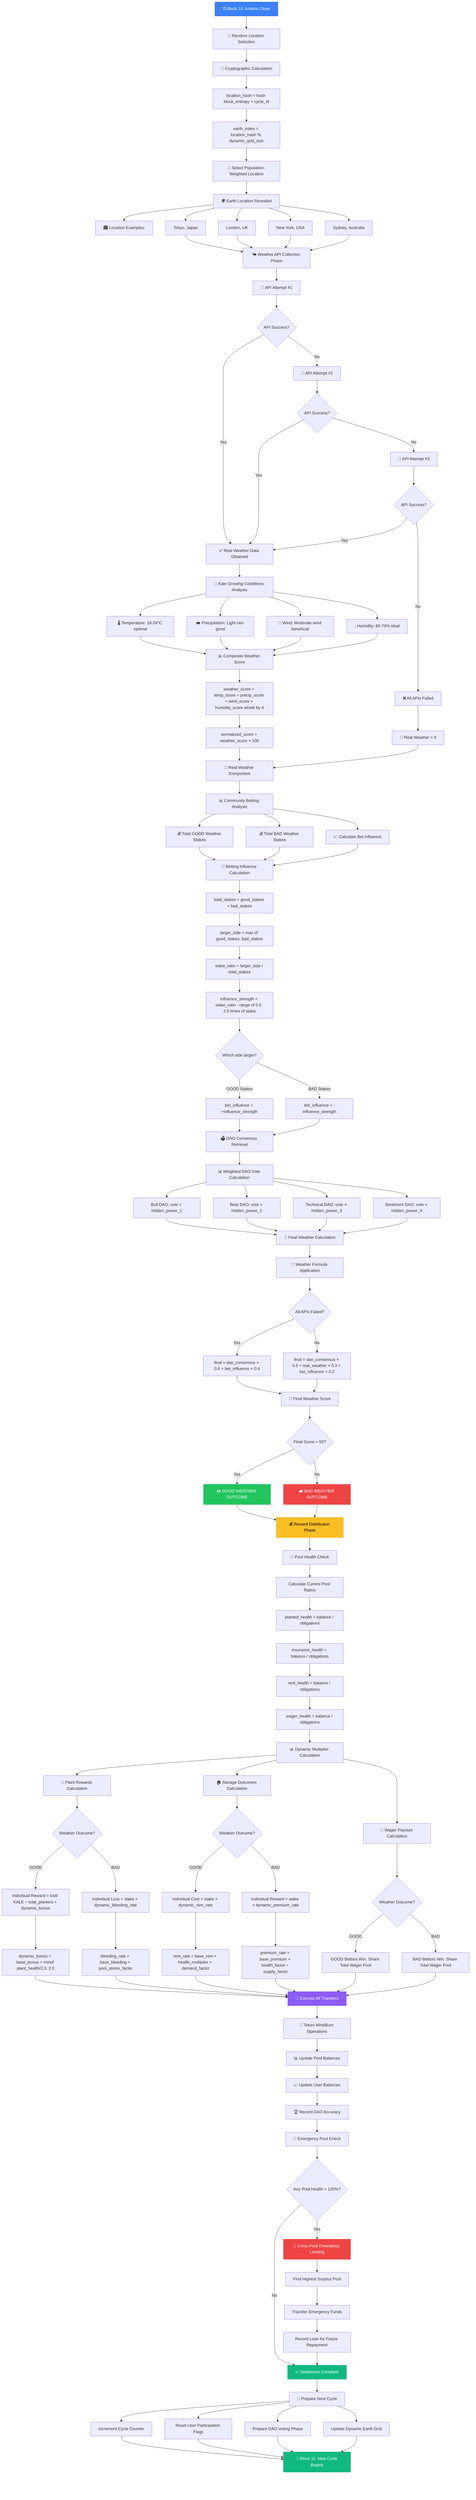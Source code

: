 flowchart TD
    A[⏰ Block 10: Actions Close] --> B[🎲 Random Location Selection]
    
    B --> C[📐 Cryptographic Calculation]
    C --> C1[location_hash = hash block_entropy + cycle_id]
    C1 --> C2[earth_index = location_hash % dynamic_grid_size]
    C2 --> C3[📍 Select Population-Weighted Location]
    
    C3 --> D[🌍 Earth Location Revealed]
    D --> D1[🏙️ Location Examples:]
    D --> D1A[Tokyo, Japan]
    D --> D1B[London, UK]
    D --> D1C[New York, USA]
    D --> D1D[Sydney, Australia]
    
    D1A --> E[🌤️ Weather API Collection Phase]
    D1B --> E
    D1C --> E
    D1D --> E
    
    E --> F[📡 API Attempt #1]
    F --> G{API Success?}
    G -->|Yes| H[✅ Real Weather Data Obtained]
    G -->|No| I[📡 API Attempt #2]
    
    I --> J{API Success?}
    J -->|Yes| H
    J -->|No| K[📡 API Attempt #3]
    
    K --> L{API Success?}
    L -->|Yes| H
    L -->|No| M[❌ All APIs Failed]
    
    H --> N[🌿 Kale Growing Conditions Analysis]
    N --> N1[🌡️ Temperature: 18-24°C optimal]
    N --> N2[🌧️ Precipitation: Light rain good]
    N --> N3[💨 Wind: Moderate wind beneficial]
    N --> N4[💧 Humidity: 60-70% ideal]
    
    N1 --> O[📊 Composite Weather Score]
    N2 --> O
    N3 --> O
    N4 --> O
    
    O --> O1[weather_score = temp_score + precip_score + wind_score + humidity_score whole by 4]
    O1 --> O2[normalized_score = weather_score × 100]
    O2 --> P[🎯 Real Weather Component]
    
    M --> M1[🚫 Real Weather = 0]
    M1 --> P
    
    P --> Q[📊 Community Betting Analysis]
    Q --> Q1[💰 Total GOOD Weather Stakes]
    Q --> Q2[💰 Total BAD Weather Stakes]
    Q --> Q3[📈 Calculate Bet Influence]
    
    Q1 --> R[🧮 Betting Influence Calculation]
    Q2 --> R
    Q3 --> R
    
    R --> R1[total_stakes = good_stakes + bad_stakes]
    R1 --> R2[larger_side = max of good_stakes, bad_stakes ]
    R2 --> R3[stake_ratio = larger_side / total_stakes]
    R3 --> R4[influence_strength = stake_ratio - range of 0.5  2.0 times of stake]
    R4 --> R5{Which side larger?}
    
    R5 -->|GOOD Stakes| R6[bet_influence = +influence_strength]
    R5 -->|BAD Stakes| R7[bet_influence = -influence_strength]
    
    R6 --> S[🗳️ DAO Consensus Retrieval]
    R7 --> S
    
    S --> S1[📊 Weighted DAO Vote Calculation]
    S1 --> S1A[Bull DAO: vote × hidden_power_1]
    S1 --> S1B[Bear DAO: vote × hidden_power_2]  
    S1 --> S1C[Technical DAO: vote × hidden_power_3]
    S1 --> S1D[Sentiment DAO: vote × hidden_power_4]
    
    S1A --> T[🧮 Final Weather Calculation]
    S1B --> T
    S1C --> T
    S1D --> T
    
    T --> T1[📝 Weather Formula Application]
    T1 --> T2{All APIs Failed?}
    T2 -->|Yes| T3[final = dao_consensus × 0.6 + bet_influence × 0.4]
    T2 -->|No| T4[final = dao_consensus × 0.5 + real_weather × 0.3 + bet_influence × 0.2]
    
    T3 --> U[🎯 Final Weather Score]
    T4 --> U
    
    U --> V{Final Score > 50?}
    V -->|Yes| W[🌞 GOOD WEATHER OUTCOME]
    V -->|No| X[🌧️ BAD WEATHER OUTCOME]
    
    W --> Y[💰 Reward Distribution Phase]
    X --> Y
    
    Y --> Y1[🏦 Pool Health Check]
    Y1 --> Y1A[Calculate Current Pool Ratios]
    Y1A --> Y1B[planted_health = balance / obligations]
    Y1B --> Y1C[insurance_health = balance / obligations]
    Y1C --> Y1D[rent_health = balance / obligations]
    Y1D --> Y1E[wager_health = balance / obligations]
    
    Y1E --> Z[📊 Dynamic Multiplier Calculation]
    Z --> Z1[🌱 Plant Rewards Calculation]
    Z --> Z2[🏠 Storage Outcomes Calculation]  
    Z --> Z3[🎲 Wager Payouts Calculation]
    
    Z1 --> Z1A{Weather Outcome?}
    Z1A -->|GOOD| Z1B[Individual Reward = total KALE ÷ total_planters + dynamic_bonus]
    Z1A -->|BAD| Z1C[Individual Loss = stake × dynamic_bleeding_rate]
    
    Z1B --> Z1D[dynamic_bonus = base_bonus × minof plant_health/2.0, 2.0]
    Z1C --> Z1E[bleeding_rate = base_bleeding × pool_stress_factor]
    
    Z2 --> Z2A{Weather Outcome?}
    Z2A -->|GOOD| Z2B[Individual Cost = stake × dynamic_rent_rate]
    Z2A -->|BAD| Z2C[Individual Reward = stake × dynamic_premium_rate]
    
    Z2B --> Z2D[rent_rate = base_rent × health_multiplier × demand_factor]
    Z2C --> Z2E[premium_rate = base_premium × health_factor ÷ supply_factor]
    
    Z3 --> Z3A{Weather Outcome?}
    Z3A -->|GOOD| Z3B[GOOD Bettors Win: Share Total Wager Pool]
    Z3A -->|BAD| Z3C[BAD Bettors Win: Share Total Wager Pool]
    
    Z1D --> AA[💸 Execute All Transfers]
    Z1E --> AA
    Z2D --> AA
    Z2E --> AA
    Z3B --> AA
    Z3C --> AA
    
    AA --> AA1[🔄 Token Mint/Burn Operations]
    AA1 --> AA2[📊 Update Pool Balances]
    AA2 --> AA3[📈 Update User Balances]
    AA3 --> AA4[🏆 Record DAO Accuracy]
    
    AA4 --> BB[🚨 Emergency Pool Check]
    BB --> BB1{Any Pool Health < 120%?}
    BB1 -->|Yes| BB2[🔄 Cross-Pool Emergency Lending]
    BB1 -->|No| CC[✅ Settlement Complete]
    
    BB2 --> BB3[Find Highest Surplus Pool]
    BB3 --> BB4[Transfer Emergency Funds]
    BB4 --> BB5[Record Loan for Future Repayment]
    BB5 --> CC
    
    CC --> DD[🔄 Prepare Next Cycle]
    DD --> DD1[Increment Cycle Counter]
    DD --> DD2[Reset User Participation Flags]
    DD --> DD3[Prepare DAO Voting Phase]
    DD --> DD4[Update Dynamic Earth Grid]
    
    DD1 --> EE[🚀 Block 11: New Cycle Begins]
    DD2 --> EE
    DD3 --> EE
    DD4 --> EE
    
    style A fill:#3b82f6,stroke:#1e40af,color:#fff
    style W fill:#22c55e,stroke:#16a34a,color:#fff
    style X fill:#ef4444,stroke:#dc2626,color:#fff
    style Y fill:#fbbf24,stroke:#f59e0b,color:#000
    style AA fill:#8b5cf6,stroke:#7c3aed,color:#fff
    style BB2 fill:#ef4444,stroke:#dc2626,color:#fff
    style CC fill:#10b981,stroke:#059669,color:#fff
    style EE fill:#10b981,stroke:#059669,color:#fff